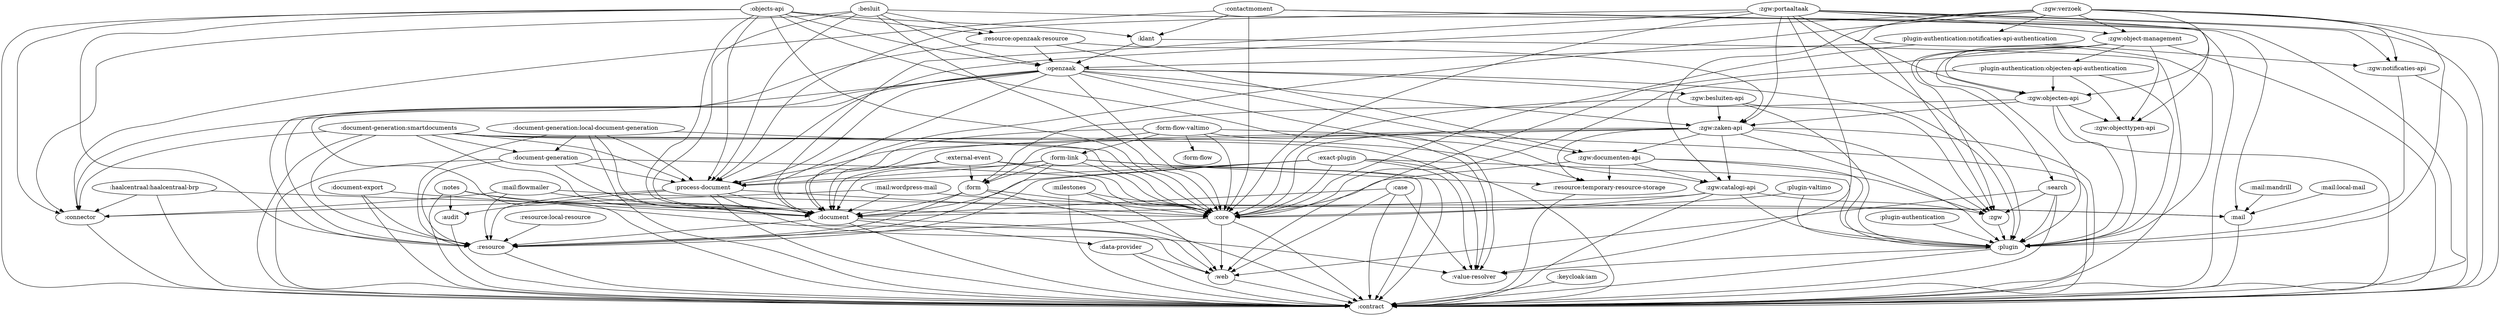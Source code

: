 digraph G {
    ":audit" -> ":contract"
    ":besluit" -> ":connector"
    ":besluit" -> ":contract"
    ":besluit" -> ":core"
    ":besluit" -> ":document"
    ":besluit" -> ":openzaak"
    ":besluit" -> ":process-document"
    ":besluit" -> ":resource:openzaak-resource"
    ":case" -> ":contract"
    ":case" -> ":document"
    ":case" -> ":value-resolver"
    ":case" -> ":web"
    ":connector" -> ":contract"
    ":contactmoment" -> ":connector"
    ":contactmoment" -> ":contract"
    ":contactmoment" -> ":core"
    ":contactmoment" -> ":klant"
    ":contactmoment" -> ":mail"
    ":core" -> ":contract"
    ":core" -> ":resource"
    ":core" -> ":web"
    ":data-provider" -> ":contract"
    ":data-provider" -> ":web"
    ":document" -> ":contract"
    ":document" -> ":data-provider"
    ":document" -> ":resource"
    ":document" -> ":web"
    ":document-export" -> ":contract"
    ":document-export" -> ":document"
    ":document-export" -> ":resource"
    ":document-generation" -> ":contract"
    ":document-generation" -> ":core"
    ":document-generation" -> ":document"
    ":document-generation" -> ":process-document"
    ":document-generation" -> ":resource"
    ":document-generation:local-document-generation" -> ":contract"
    ":document-generation:local-document-generation" -> ":core"
    ":document-generation:local-document-generation" -> ":document"
    ":document-generation:local-document-generation" -> ":document-generation"
    ":document-generation:local-document-generation" -> ":process-document"
    ":document-generation:local-document-generation" -> ":resource"
    ":document-generation:smartdocuments" -> ":connector"
    ":document-generation:smartdocuments" -> ":contract"
    ":document-generation:smartdocuments" -> ":core"
    ":document-generation:smartdocuments" -> ":document"
    ":document-generation:smartdocuments" -> ":document-generation"
    ":document-generation:smartdocuments" -> ":process-document"
    ":document-generation:smartdocuments" -> ":resource"
    ":document-generation:smartdocuments" -> ":resource:temporary-resource-storage"
    ":document-generation:smartdocuments" -> ":value-resolver"
    ":exact-plugin" -> ":contract"
    ":exact-plugin" -> ":core"
    ":exact-plugin" -> ":document"
    ":exact-plugin" -> ":plugin"
    ":exact-plugin" -> ":process-document"
    ":exact-plugin" -> ":resource"
    ":exact-plugin" -> ":value-resolver"
    ":external-event" -> ":contract"
    ":external-event" -> ":core"
    ":external-event" -> ":document"
    ":external-event" -> ":form"
    ":external-event" -> ":process-document"
    ":form" -> ":contract"
    ":form" -> ":core"
    ":form" -> ":document"
    ":form" -> ":resource"
    ":form-flow-valtimo" -> ":contract"
    ":form-flow-valtimo" -> ":core"
    ":form-flow-valtimo" -> ":document"
    ":form-flow-valtimo" -> ":form"
    ":form-flow-valtimo" -> ":form-flow"
    ":form-flow-valtimo" -> ":form-link"
    ":form-flow-valtimo" -> ":value-resolver"
    ":form-link" -> ":contract"
    ":form-link" -> ":core"
    ":form-link" -> ":document"
    ":form-link" -> ":form"
    ":form-link" -> ":process-document"
    ":form-link" -> ":resource"
    ":form-link" -> ":resource:temporary-resource-storage"
    ":haalcentraal:haalcentraal-brp" -> ":connector"
    ":haalcentraal:haalcentraal-brp" -> ":contract"
    ":haalcentraal:haalcentraal-brp" -> ":core"
    ":keycloak-iam" -> ":contract"
    ":klant" -> ":contract"
    ":klant" -> ":openzaak"
    ":mail" -> ":contract"
    ":mail:flowmailer" -> ":connector"
    ":mail:flowmailer" -> ":document"
    ":mail:flowmailer" -> ":mail"
    ":mail:flowmailer" -> ":resource"
    ":mail:local-mail" -> ":mail"
    ":mail:mandrill" -> ":mail"
    ":mail:wordpress-mail" -> ":connector"
    ":mail:wordpress-mail" -> ":document"
    ":mail:wordpress-mail" -> ":mail"
    ":milestones" -> ":contract"
    ":milestones" -> ":core"
    ":milestones" -> ":web"
    ":notes" -> ":audit"
    ":notes" -> ":contract"
    ":notes" -> ":document"
    ":notes" -> ":web"
    ":objects-api" -> ":connector"
    ":objects-api" -> ":contract"
    ":objects-api" -> ":core"
    ":objects-api" -> ":document"
    ":objects-api" -> ":klant"
    ":objects-api" -> ":openzaak"
    ":objects-api" -> ":process-document"
    ":objects-api" -> ":resource"
    ":objects-api" -> ":resource:openzaak-resource"
    ":objects-api" -> ":value-resolver"
    ":openzaak" -> ":connector"
    ":openzaak" -> ":contract"
    ":openzaak" -> ":core"
    ":openzaak" -> ":document"
    ":openzaak" -> ":plugin"
    ":openzaak" -> ":process-document"
    ":openzaak" -> ":resource"
    ":openzaak" -> ":zgw:besluiten-api"
    ":openzaak" -> ":zgw:catalogi-api"
    ":openzaak" -> ":zgw:documenten-api"
    ":openzaak" -> ":zgw:zaken-api"
    ":plugin" -> ":contract"
    ":plugin" -> ":value-resolver"
    ":plugin-authentication" -> ":plugin"
    ":plugin-authentication:notificaties-api-authentication" -> ":core"
    ":plugin-authentication:notificaties-api-authentication" -> ":openzaak"
    ":plugin-authentication:notificaties-api-authentication" -> ":plugin"
    ":plugin-authentication:notificaties-api-authentication" -> ":zgw:notificaties-api"
    ":plugin-authentication:objecten-api-authentication" -> ":core"
    ":plugin-authentication:objecten-api-authentication" -> ":plugin"
    ":plugin-authentication:objecten-api-authentication" -> ":zgw:objecten-api"
    ":plugin-authentication:objecten-api-authentication" -> ":zgw:objecttypen-api"
    ":plugin-valtimo" -> ":core"
    ":plugin-valtimo" -> ":plugin"
    ":process-document" -> ":audit"
    ":process-document" -> ":contract"
    ":process-document" -> ":core"
    ":process-document" -> ":document"
    ":process-document" -> ":resource"
    ":process-document" -> ":value-resolver"
    ":resource" -> ":contract"
    ":resource:local-resource" -> ":resource"
    ":resource:openzaak-resource" -> ":openzaak"
    ":resource:openzaak-resource" -> ":resource"
    ":resource:openzaak-resource" -> ":zgw:documenten-api"
    ":resource:openzaak-resource" -> ":zgw:zaken-api"
    ":resource:temporary-resource-storage" -> ":contract"
    ":search" -> ":contract"
    ":search" -> ":plugin"
    ":search" -> ":web"
    ":search" -> ":zgw"
    ":web" -> ":contract"
    ":zgw" -> ":plugin"
    ":zgw:besluiten-api" -> ":core"
    ":zgw:besluiten-api" -> ":plugin"
    ":zgw:besluiten-api" -> ":zgw"
    ":zgw:besluiten-api" -> ":zgw:zaken-api"
    ":zgw:catalogi-api" -> ":contract"
    ":zgw:catalogi-api" -> ":core"
    ":zgw:catalogi-api" -> ":document"
    ":zgw:catalogi-api" -> ":plugin"
    ":zgw:catalogi-api" -> ":zgw"
    ":zgw:documenten-api" -> ":core"
    ":zgw:documenten-api" -> ":plugin"
    ":zgw:documenten-api" -> ":resource:temporary-resource-storage"
    ":zgw:documenten-api" -> ":zgw"
    ":zgw:documenten-api" -> ":zgw:catalogi-api"
    ":zgw:notificaties-api" -> ":contract"
    ":zgw:notificaties-api" -> ":plugin"
    ":zgw:object-management" -> ":contract"
    ":zgw:object-management" -> ":plugin"
    ":zgw:object-management" -> ":plugin-authentication:objecten-api-authentication"
    ":zgw:object-management" -> ":search"
    ":zgw:object-management" -> ":web"
    ":zgw:object-management" -> ":zgw"
    ":zgw:object-management" -> ":zgw:objecten-api"
    ":zgw:object-management" -> ":zgw:objecttypen-api"
    ":zgw:objecten-api" -> ":contract"
    ":zgw:objecten-api" -> ":form"
    ":zgw:objecten-api" -> ":plugin"
    ":zgw:objecten-api" -> ":zgw:objecttypen-api"
    ":zgw:objecten-api" -> ":zgw:zaken-api"
    ":zgw:objecttypen-api" -> ":plugin"
    ":zgw:portaaltaak" -> ":contract"
    ":zgw:portaaltaak" -> ":core"
    ":zgw:portaaltaak" -> ":document"
    ":zgw:portaaltaak" -> ":plugin"
    ":zgw:portaaltaak" -> ":process-document"
    ":zgw:portaaltaak" -> ":value-resolver"
    ":zgw:portaaltaak" -> ":zgw:notificaties-api"
    ":zgw:portaaltaak" -> ":zgw:object-management"
    ":zgw:portaaltaak" -> ":zgw:objecten-api"
    ":zgw:portaaltaak" -> ":zgw:objecttypen-api"
    ":zgw:portaaltaak" -> ":zgw:zaken-api"
    ":zgw:verzoek" -> ":contract"
    ":zgw:verzoek" -> ":document"
    ":zgw:verzoek" -> ":plugin"
    ":zgw:verzoek" -> ":plugin-authentication:notificaties-api-authentication"
    ":zgw:verzoek" -> ":process-document"
    ":zgw:verzoek" -> ":zgw"
    ":zgw:verzoek" -> ":zgw:catalogi-api"
    ":zgw:verzoek" -> ":zgw:notificaties-api"
    ":zgw:verzoek" -> ":zgw:object-management"
    ":zgw:verzoek" -> ":zgw:objecten-api"
    ":zgw:zaken-api" -> ":contract"
    ":zgw:zaken-api" -> ":core"
    ":zgw:zaken-api" -> ":document"
    ":zgw:zaken-api" -> ":plugin"
    ":zgw:zaken-api" -> ":process-document"
    ":zgw:zaken-api" -> ":resource:temporary-resource-storage"
    ":zgw:zaken-api" -> ":zgw"
    ":zgw:zaken-api" -> ":zgw:catalogi-api"
    ":zgw:zaken-api" -> ":zgw:documenten-api"
}
